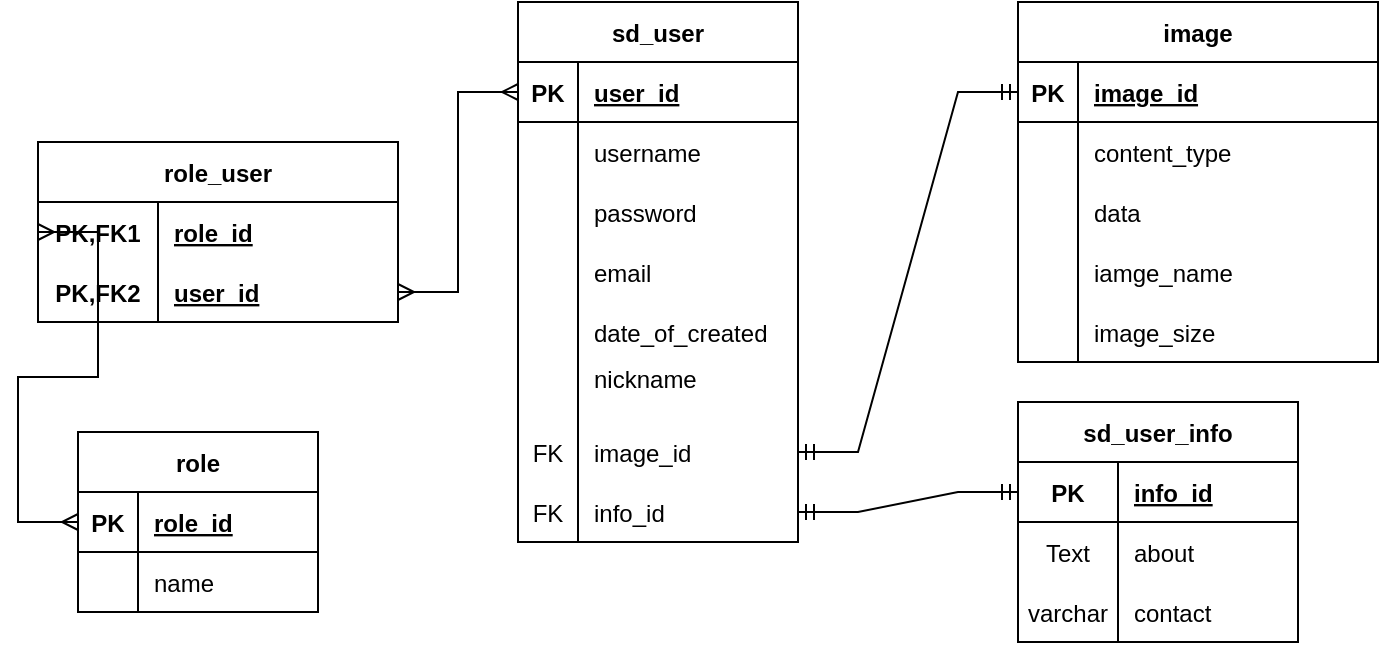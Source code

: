 <mxfile version="20.7.4" type="device"><diagram id="hrrn8Wp-lRcOCqdlefOW" name="Страница 1"><mxGraphModel dx="1361" dy="670" grid="1" gridSize="10" guides="1" tooltips="1" connect="1" arrows="1" fold="1" page="1" pageScale="1" pageWidth="827" pageHeight="1169" math="0" shadow="0"><root><mxCell id="0"/><mxCell id="1" parent="0"/><mxCell id="v9UvoVNsjW-k7Ogho7Xz-2" value="sd_user" style="shape=table;startSize=30;container=1;collapsible=1;childLayout=tableLayout;fixedRows=1;rowLines=0;fontStyle=1;align=center;resizeLast=1;" vertex="1" parent="1"><mxGeometry x="330" y="30" width="140" height="270" as="geometry"><mxRectangle x="190" y="170" width="70" height="30" as="alternateBounds"/></mxGeometry></mxCell><mxCell id="v9UvoVNsjW-k7Ogho7Xz-3" value="" style="shape=tableRow;horizontal=0;startSize=0;swimlaneHead=0;swimlaneBody=0;fillColor=none;collapsible=0;dropTarget=0;points=[[0,0.5],[1,0.5]];portConstraint=eastwest;top=0;left=0;right=0;bottom=1;" vertex="1" parent="v9UvoVNsjW-k7Ogho7Xz-2"><mxGeometry y="30" width="140" height="30" as="geometry"/></mxCell><mxCell id="v9UvoVNsjW-k7Ogho7Xz-4" value="PK" style="shape=partialRectangle;connectable=0;fillColor=none;top=0;left=0;bottom=0;right=0;fontStyle=1;overflow=hidden;" vertex="1" parent="v9UvoVNsjW-k7Ogho7Xz-3"><mxGeometry width="30" height="30" as="geometry"><mxRectangle width="30" height="30" as="alternateBounds"/></mxGeometry></mxCell><mxCell id="v9UvoVNsjW-k7Ogho7Xz-5" value="user_id" style="shape=partialRectangle;connectable=0;fillColor=none;top=0;left=0;bottom=0;right=0;align=left;spacingLeft=6;fontStyle=5;overflow=hidden;" vertex="1" parent="v9UvoVNsjW-k7Ogho7Xz-3"><mxGeometry x="30" width="110" height="30" as="geometry"><mxRectangle width="110" height="30" as="alternateBounds"/></mxGeometry></mxCell><mxCell id="v9UvoVNsjW-k7Ogho7Xz-6" value="" style="shape=tableRow;horizontal=0;startSize=0;swimlaneHead=0;swimlaneBody=0;fillColor=none;collapsible=0;dropTarget=0;points=[[0,0.5],[1,0.5]];portConstraint=eastwest;top=0;left=0;right=0;bottom=0;" vertex="1" parent="v9UvoVNsjW-k7Ogho7Xz-2"><mxGeometry y="60" width="140" height="30" as="geometry"/></mxCell><mxCell id="v9UvoVNsjW-k7Ogho7Xz-7" value="" style="shape=partialRectangle;connectable=0;fillColor=none;top=0;left=0;bottom=0;right=0;editable=1;overflow=hidden;" vertex="1" parent="v9UvoVNsjW-k7Ogho7Xz-6"><mxGeometry width="30" height="30" as="geometry"><mxRectangle width="30" height="30" as="alternateBounds"/></mxGeometry></mxCell><mxCell id="v9UvoVNsjW-k7Ogho7Xz-8" value="username" style="shape=partialRectangle;connectable=0;fillColor=none;top=0;left=0;bottom=0;right=0;align=left;spacingLeft=6;overflow=hidden;" vertex="1" parent="v9UvoVNsjW-k7Ogho7Xz-6"><mxGeometry x="30" width="110" height="30" as="geometry"><mxRectangle width="110" height="30" as="alternateBounds"/></mxGeometry></mxCell><mxCell id="v9UvoVNsjW-k7Ogho7Xz-9" value="" style="shape=tableRow;horizontal=0;startSize=0;swimlaneHead=0;swimlaneBody=0;fillColor=none;collapsible=0;dropTarget=0;points=[[0,0.5],[1,0.5]];portConstraint=eastwest;top=0;left=0;right=0;bottom=0;" vertex="1" parent="v9UvoVNsjW-k7Ogho7Xz-2"><mxGeometry y="90" width="140" height="30" as="geometry"/></mxCell><mxCell id="v9UvoVNsjW-k7Ogho7Xz-10" value="" style="shape=partialRectangle;connectable=0;fillColor=none;top=0;left=0;bottom=0;right=0;editable=1;overflow=hidden;" vertex="1" parent="v9UvoVNsjW-k7Ogho7Xz-9"><mxGeometry width="30" height="30" as="geometry"><mxRectangle width="30" height="30" as="alternateBounds"/></mxGeometry></mxCell><mxCell id="v9UvoVNsjW-k7Ogho7Xz-11" value="password" style="shape=partialRectangle;connectable=0;fillColor=none;top=0;left=0;bottom=0;right=0;align=left;spacingLeft=6;overflow=hidden;" vertex="1" parent="v9UvoVNsjW-k7Ogho7Xz-9"><mxGeometry x="30" width="110" height="30" as="geometry"><mxRectangle width="110" height="30" as="alternateBounds"/></mxGeometry></mxCell><mxCell id="v9UvoVNsjW-k7Ogho7Xz-12" value="" style="shape=tableRow;horizontal=0;startSize=0;swimlaneHead=0;swimlaneBody=0;fillColor=none;collapsible=0;dropTarget=0;points=[[0,0.5],[1,0.5]];portConstraint=eastwest;top=0;left=0;right=0;bottom=0;" vertex="1" parent="v9UvoVNsjW-k7Ogho7Xz-2"><mxGeometry y="120" width="140" height="30" as="geometry"/></mxCell><mxCell id="v9UvoVNsjW-k7Ogho7Xz-13" value="" style="shape=partialRectangle;connectable=0;fillColor=none;top=0;left=0;bottom=0;right=0;editable=1;overflow=hidden;" vertex="1" parent="v9UvoVNsjW-k7Ogho7Xz-12"><mxGeometry width="30" height="30" as="geometry"><mxRectangle width="30" height="30" as="alternateBounds"/></mxGeometry></mxCell><mxCell id="v9UvoVNsjW-k7Ogho7Xz-14" value="email" style="shape=partialRectangle;connectable=0;fillColor=none;top=0;left=0;bottom=0;right=0;align=left;spacingLeft=6;overflow=hidden;" vertex="1" parent="v9UvoVNsjW-k7Ogho7Xz-12"><mxGeometry x="30" width="110" height="30" as="geometry"><mxRectangle width="110" height="30" as="alternateBounds"/></mxGeometry></mxCell><mxCell id="v9UvoVNsjW-k7Ogho7Xz-15" value="" style="shape=tableRow;horizontal=0;startSize=0;swimlaneHead=0;swimlaneBody=0;fillColor=none;collapsible=0;dropTarget=0;points=[[0,0.5],[1,0.5]];portConstraint=eastwest;top=0;left=0;right=0;bottom=0;" vertex="1" parent="v9UvoVNsjW-k7Ogho7Xz-2"><mxGeometry y="150" width="140" height="30" as="geometry"/></mxCell><mxCell id="v9UvoVNsjW-k7Ogho7Xz-16" value="" style="shape=partialRectangle;connectable=0;fillColor=none;top=0;left=0;bottom=0;right=0;editable=1;overflow=hidden;" vertex="1" parent="v9UvoVNsjW-k7Ogho7Xz-15"><mxGeometry width="30" height="30" as="geometry"><mxRectangle width="30" height="30" as="alternateBounds"/></mxGeometry></mxCell><mxCell id="v9UvoVNsjW-k7Ogho7Xz-17" value="date_of_created" style="shape=partialRectangle;connectable=0;fillColor=none;top=0;left=0;bottom=0;right=0;align=left;spacingLeft=6;overflow=hidden;" vertex="1" parent="v9UvoVNsjW-k7Ogho7Xz-15"><mxGeometry x="30" width="110" height="30" as="geometry"><mxRectangle width="110" height="30" as="alternateBounds"/></mxGeometry></mxCell><mxCell id="v9UvoVNsjW-k7Ogho7Xz-18" value="" style="shape=tableRow;horizontal=0;startSize=0;swimlaneHead=0;swimlaneBody=0;fillColor=none;collapsible=0;dropTarget=0;points=[[0,0.5],[1,0.5]];portConstraint=eastwest;top=0;left=0;right=0;bottom=0;" vertex="1" parent="v9UvoVNsjW-k7Ogho7Xz-2"><mxGeometry y="180" width="140" height="30" as="geometry"/></mxCell><mxCell id="v9UvoVNsjW-k7Ogho7Xz-19" value="" style="shape=partialRectangle;connectable=0;fillColor=none;top=0;left=0;bottom=0;right=0;editable=1;overflow=hidden;" vertex="1" parent="v9UvoVNsjW-k7Ogho7Xz-18"><mxGeometry width="30" height="30" as="geometry"><mxRectangle width="30" height="30" as="alternateBounds"/></mxGeometry></mxCell><mxCell id="v9UvoVNsjW-k7Ogho7Xz-20" value="nickname&#10;" style="shape=partialRectangle;connectable=0;fillColor=none;top=0;left=0;bottom=0;right=0;align=left;spacingLeft=6;overflow=hidden;" vertex="1" parent="v9UvoVNsjW-k7Ogho7Xz-18"><mxGeometry x="30" width="110" height="30" as="geometry"><mxRectangle width="110" height="30" as="alternateBounds"/></mxGeometry></mxCell><mxCell id="v9UvoVNsjW-k7Ogho7Xz-21" value="" style="shape=tableRow;horizontal=0;startSize=0;swimlaneHead=0;swimlaneBody=0;fillColor=none;collapsible=0;dropTarget=0;points=[[0,0.5],[1,0.5]];portConstraint=eastwest;top=0;left=0;right=0;bottom=0;" vertex="1" parent="v9UvoVNsjW-k7Ogho7Xz-2"><mxGeometry y="210" width="140" height="30" as="geometry"/></mxCell><mxCell id="v9UvoVNsjW-k7Ogho7Xz-22" value="FK" style="shape=partialRectangle;connectable=0;fillColor=none;top=0;left=0;bottom=0;right=0;editable=1;overflow=hidden;" vertex="1" parent="v9UvoVNsjW-k7Ogho7Xz-21"><mxGeometry width="30" height="30" as="geometry"><mxRectangle width="30" height="30" as="alternateBounds"/></mxGeometry></mxCell><mxCell id="v9UvoVNsjW-k7Ogho7Xz-23" value="image_id" style="shape=partialRectangle;connectable=0;fillColor=none;top=0;left=0;bottom=0;right=0;align=left;spacingLeft=6;overflow=hidden;" vertex="1" parent="v9UvoVNsjW-k7Ogho7Xz-21"><mxGeometry x="30" width="110" height="30" as="geometry"><mxRectangle width="110" height="30" as="alternateBounds"/></mxGeometry></mxCell><mxCell id="v9UvoVNsjW-k7Ogho7Xz-24" value="" style="shape=tableRow;horizontal=0;startSize=0;swimlaneHead=0;swimlaneBody=0;fillColor=none;collapsible=0;dropTarget=0;points=[[0,0.5],[1,0.5]];portConstraint=eastwest;top=0;left=0;right=0;bottom=0;" vertex="1" parent="v9UvoVNsjW-k7Ogho7Xz-2"><mxGeometry y="240" width="140" height="30" as="geometry"/></mxCell><mxCell id="v9UvoVNsjW-k7Ogho7Xz-25" value="FK" style="shape=partialRectangle;connectable=0;fillColor=none;top=0;left=0;bottom=0;right=0;editable=1;overflow=hidden;" vertex="1" parent="v9UvoVNsjW-k7Ogho7Xz-24"><mxGeometry width="30" height="30" as="geometry"><mxRectangle width="30" height="30" as="alternateBounds"/></mxGeometry></mxCell><mxCell id="v9UvoVNsjW-k7Ogho7Xz-26" value="info_id" style="shape=partialRectangle;connectable=0;fillColor=none;top=0;left=0;bottom=0;right=0;align=left;spacingLeft=6;overflow=hidden;" vertex="1" parent="v9UvoVNsjW-k7Ogho7Xz-24"><mxGeometry x="30" width="110" height="30" as="geometry"><mxRectangle width="110" height="30" as="alternateBounds"/></mxGeometry></mxCell><mxCell id="v9UvoVNsjW-k7Ogho7Xz-27" value="image" style="shape=table;startSize=30;container=1;collapsible=1;childLayout=tableLayout;fixedRows=1;rowLines=0;fontStyle=1;align=center;resizeLast=1;" vertex="1" parent="1"><mxGeometry x="580" y="30" width="180" height="180" as="geometry"/></mxCell><mxCell id="v9UvoVNsjW-k7Ogho7Xz-28" value="" style="shape=tableRow;horizontal=0;startSize=0;swimlaneHead=0;swimlaneBody=0;fillColor=none;collapsible=0;dropTarget=0;points=[[0,0.5],[1,0.5]];portConstraint=eastwest;top=0;left=0;right=0;bottom=1;" vertex="1" parent="v9UvoVNsjW-k7Ogho7Xz-27"><mxGeometry y="30" width="180" height="30" as="geometry"/></mxCell><mxCell id="v9UvoVNsjW-k7Ogho7Xz-29" value="PK" style="shape=partialRectangle;connectable=0;fillColor=none;top=0;left=0;bottom=0;right=0;fontStyle=1;overflow=hidden;" vertex="1" parent="v9UvoVNsjW-k7Ogho7Xz-28"><mxGeometry width="30" height="30" as="geometry"><mxRectangle width="30" height="30" as="alternateBounds"/></mxGeometry></mxCell><mxCell id="v9UvoVNsjW-k7Ogho7Xz-30" value="image_id" style="shape=partialRectangle;connectable=0;fillColor=none;top=0;left=0;bottom=0;right=0;align=left;spacingLeft=6;fontStyle=5;overflow=hidden;" vertex="1" parent="v9UvoVNsjW-k7Ogho7Xz-28"><mxGeometry x="30" width="150" height="30" as="geometry"><mxRectangle width="150" height="30" as="alternateBounds"/></mxGeometry></mxCell><mxCell id="v9UvoVNsjW-k7Ogho7Xz-31" value="" style="shape=tableRow;horizontal=0;startSize=0;swimlaneHead=0;swimlaneBody=0;fillColor=none;collapsible=0;dropTarget=0;points=[[0,0.5],[1,0.5]];portConstraint=eastwest;top=0;left=0;right=0;bottom=0;" vertex="1" parent="v9UvoVNsjW-k7Ogho7Xz-27"><mxGeometry y="60" width="180" height="30" as="geometry"/></mxCell><mxCell id="v9UvoVNsjW-k7Ogho7Xz-32" value="" style="shape=partialRectangle;connectable=0;fillColor=none;top=0;left=0;bottom=0;right=0;editable=1;overflow=hidden;" vertex="1" parent="v9UvoVNsjW-k7Ogho7Xz-31"><mxGeometry width="30" height="30" as="geometry"><mxRectangle width="30" height="30" as="alternateBounds"/></mxGeometry></mxCell><mxCell id="v9UvoVNsjW-k7Ogho7Xz-33" value="content_type" style="shape=partialRectangle;connectable=0;fillColor=none;top=0;left=0;bottom=0;right=0;align=left;spacingLeft=6;overflow=hidden;" vertex="1" parent="v9UvoVNsjW-k7Ogho7Xz-31"><mxGeometry x="30" width="150" height="30" as="geometry"><mxRectangle width="150" height="30" as="alternateBounds"/></mxGeometry></mxCell><mxCell id="v9UvoVNsjW-k7Ogho7Xz-34" value="" style="shape=tableRow;horizontal=0;startSize=0;swimlaneHead=0;swimlaneBody=0;fillColor=none;collapsible=0;dropTarget=0;points=[[0,0.5],[1,0.5]];portConstraint=eastwest;top=0;left=0;right=0;bottom=0;" vertex="1" parent="v9UvoVNsjW-k7Ogho7Xz-27"><mxGeometry y="90" width="180" height="30" as="geometry"/></mxCell><mxCell id="v9UvoVNsjW-k7Ogho7Xz-35" value="" style="shape=partialRectangle;connectable=0;fillColor=none;top=0;left=0;bottom=0;right=0;editable=1;overflow=hidden;" vertex="1" parent="v9UvoVNsjW-k7Ogho7Xz-34"><mxGeometry width="30" height="30" as="geometry"><mxRectangle width="30" height="30" as="alternateBounds"/></mxGeometry></mxCell><mxCell id="v9UvoVNsjW-k7Ogho7Xz-36" value="data" style="shape=partialRectangle;connectable=0;fillColor=none;top=0;left=0;bottom=0;right=0;align=left;spacingLeft=6;overflow=hidden;" vertex="1" parent="v9UvoVNsjW-k7Ogho7Xz-34"><mxGeometry x="30" width="150" height="30" as="geometry"><mxRectangle width="150" height="30" as="alternateBounds"/></mxGeometry></mxCell><mxCell id="v9UvoVNsjW-k7Ogho7Xz-37" value="" style="shape=tableRow;horizontal=0;startSize=0;swimlaneHead=0;swimlaneBody=0;fillColor=none;collapsible=0;dropTarget=0;points=[[0,0.5],[1,0.5]];portConstraint=eastwest;top=0;left=0;right=0;bottom=0;" vertex="1" parent="v9UvoVNsjW-k7Ogho7Xz-27"><mxGeometry y="120" width="180" height="30" as="geometry"/></mxCell><mxCell id="v9UvoVNsjW-k7Ogho7Xz-38" value="" style="shape=partialRectangle;connectable=0;fillColor=none;top=0;left=0;bottom=0;right=0;editable=1;overflow=hidden;" vertex="1" parent="v9UvoVNsjW-k7Ogho7Xz-37"><mxGeometry width="30" height="30" as="geometry"><mxRectangle width="30" height="30" as="alternateBounds"/></mxGeometry></mxCell><mxCell id="v9UvoVNsjW-k7Ogho7Xz-39" value="iamge_name" style="shape=partialRectangle;connectable=0;fillColor=none;top=0;left=0;bottom=0;right=0;align=left;spacingLeft=6;overflow=hidden;" vertex="1" parent="v9UvoVNsjW-k7Ogho7Xz-37"><mxGeometry x="30" width="150" height="30" as="geometry"><mxRectangle width="150" height="30" as="alternateBounds"/></mxGeometry></mxCell><mxCell id="v9UvoVNsjW-k7Ogho7Xz-40" value="" style="shape=tableRow;horizontal=0;startSize=0;swimlaneHead=0;swimlaneBody=0;fillColor=none;collapsible=0;dropTarget=0;points=[[0,0.5],[1,0.5]];portConstraint=eastwest;top=0;left=0;right=0;bottom=0;" vertex="1" parent="v9UvoVNsjW-k7Ogho7Xz-27"><mxGeometry y="150" width="180" height="30" as="geometry"/></mxCell><mxCell id="v9UvoVNsjW-k7Ogho7Xz-41" value="" style="shape=partialRectangle;connectable=0;fillColor=none;top=0;left=0;bottom=0;right=0;editable=1;overflow=hidden;" vertex="1" parent="v9UvoVNsjW-k7Ogho7Xz-40"><mxGeometry width="30" height="30" as="geometry"><mxRectangle width="30" height="30" as="alternateBounds"/></mxGeometry></mxCell><mxCell id="v9UvoVNsjW-k7Ogho7Xz-42" value="image_size" style="shape=partialRectangle;connectable=0;fillColor=none;top=0;left=0;bottom=0;right=0;align=left;spacingLeft=6;overflow=hidden;" vertex="1" parent="v9UvoVNsjW-k7Ogho7Xz-40"><mxGeometry x="30" width="150" height="30" as="geometry"><mxRectangle width="150" height="30" as="alternateBounds"/></mxGeometry></mxCell><mxCell id="v9UvoVNsjW-k7Ogho7Xz-43" value="" style="edgeStyle=entityRelationEdgeStyle;fontSize=12;html=1;endArrow=ERmandOne;startArrow=ERmandOne;rounded=0;exitX=1;exitY=0.5;exitDx=0;exitDy=0;entryX=0;entryY=0.5;entryDx=0;entryDy=0;" edge="1" parent="1" source="v9UvoVNsjW-k7Ogho7Xz-21" target="v9UvoVNsjW-k7Ogho7Xz-28"><mxGeometry x="0.509" y="136" width="100" height="100" relative="1" as="geometry"><mxPoint x="420" y="380" as="sourcePoint"/><mxPoint x="520" y="280" as="targetPoint"/><mxPoint as="offset"/></mxGeometry></mxCell><mxCell id="v9UvoVNsjW-k7Ogho7Xz-44" value="sd_user_info" style="shape=table;startSize=30;container=1;collapsible=1;childLayout=tableLayout;fixedRows=1;rowLines=0;fontStyle=1;align=center;resizeLast=1;" vertex="1" parent="1"><mxGeometry x="580" y="230" width="140" height="120" as="geometry"/></mxCell><mxCell id="v9UvoVNsjW-k7Ogho7Xz-45" value="" style="shape=tableRow;horizontal=0;startSize=0;swimlaneHead=0;swimlaneBody=0;fillColor=none;collapsible=0;dropTarget=0;points=[[0,0.5],[1,0.5]];portConstraint=eastwest;top=0;left=0;right=0;bottom=1;" vertex="1" parent="v9UvoVNsjW-k7Ogho7Xz-44"><mxGeometry y="30" width="140" height="30" as="geometry"/></mxCell><mxCell id="v9UvoVNsjW-k7Ogho7Xz-46" value="PK" style="shape=partialRectangle;connectable=0;fillColor=none;top=0;left=0;bottom=0;right=0;fontStyle=1;overflow=hidden;" vertex="1" parent="v9UvoVNsjW-k7Ogho7Xz-45"><mxGeometry width="50" height="30" as="geometry"><mxRectangle width="50" height="30" as="alternateBounds"/></mxGeometry></mxCell><mxCell id="v9UvoVNsjW-k7Ogho7Xz-47" value="info_id" style="shape=partialRectangle;connectable=0;fillColor=none;top=0;left=0;bottom=0;right=0;align=left;spacingLeft=6;fontStyle=5;overflow=hidden;" vertex="1" parent="v9UvoVNsjW-k7Ogho7Xz-45"><mxGeometry x="50" width="90" height="30" as="geometry"><mxRectangle width="90" height="30" as="alternateBounds"/></mxGeometry></mxCell><mxCell id="v9UvoVNsjW-k7Ogho7Xz-48" value="" style="shape=tableRow;horizontal=0;startSize=0;swimlaneHead=0;swimlaneBody=0;fillColor=none;collapsible=0;dropTarget=0;points=[[0,0.5],[1,0.5]];portConstraint=eastwest;top=0;left=0;right=0;bottom=0;" vertex="1" parent="v9UvoVNsjW-k7Ogho7Xz-44"><mxGeometry y="60" width="140" height="30" as="geometry"/></mxCell><mxCell id="v9UvoVNsjW-k7Ogho7Xz-49" value="Text" style="shape=partialRectangle;connectable=0;fillColor=none;top=0;left=0;bottom=0;right=0;editable=1;overflow=hidden;" vertex="1" parent="v9UvoVNsjW-k7Ogho7Xz-48"><mxGeometry width="50" height="30" as="geometry"><mxRectangle width="50" height="30" as="alternateBounds"/></mxGeometry></mxCell><mxCell id="v9UvoVNsjW-k7Ogho7Xz-50" value="about" style="shape=partialRectangle;connectable=0;fillColor=none;top=0;left=0;bottom=0;right=0;align=left;spacingLeft=6;overflow=hidden;" vertex="1" parent="v9UvoVNsjW-k7Ogho7Xz-48"><mxGeometry x="50" width="90" height="30" as="geometry"><mxRectangle width="90" height="30" as="alternateBounds"/></mxGeometry></mxCell><mxCell id="v9UvoVNsjW-k7Ogho7Xz-51" value="" style="shape=tableRow;horizontal=0;startSize=0;swimlaneHead=0;swimlaneBody=0;fillColor=none;collapsible=0;dropTarget=0;points=[[0,0.5],[1,0.5]];portConstraint=eastwest;top=0;left=0;right=0;bottom=0;" vertex="1" parent="v9UvoVNsjW-k7Ogho7Xz-44"><mxGeometry y="90" width="140" height="30" as="geometry"/></mxCell><mxCell id="v9UvoVNsjW-k7Ogho7Xz-52" value="varchar" style="shape=partialRectangle;connectable=0;fillColor=none;top=0;left=0;bottom=0;right=0;editable=1;overflow=hidden;" vertex="1" parent="v9UvoVNsjW-k7Ogho7Xz-51"><mxGeometry width="50" height="30" as="geometry"><mxRectangle width="50" height="30" as="alternateBounds"/></mxGeometry></mxCell><mxCell id="v9UvoVNsjW-k7Ogho7Xz-53" value="contact" style="shape=partialRectangle;connectable=0;fillColor=none;top=0;left=0;bottom=0;right=0;align=left;spacingLeft=6;overflow=hidden;" vertex="1" parent="v9UvoVNsjW-k7Ogho7Xz-51"><mxGeometry x="50" width="90" height="30" as="geometry"><mxRectangle width="90" height="30" as="alternateBounds"/></mxGeometry></mxCell><mxCell id="v9UvoVNsjW-k7Ogho7Xz-57" value="" style="edgeStyle=entityRelationEdgeStyle;fontSize=12;html=1;endArrow=ERmandOne;startArrow=ERmandOne;rounded=0;entryX=0;entryY=0.5;entryDx=0;entryDy=0;exitX=1;exitY=0.5;exitDx=0;exitDy=0;" edge="1" parent="1" source="v9UvoVNsjW-k7Ogho7Xz-24" target="v9UvoVNsjW-k7Ogho7Xz-45"><mxGeometry width="100" height="100" relative="1" as="geometry"><mxPoint x="420" y="380" as="sourcePoint"/><mxPoint x="520" y="280" as="targetPoint"/></mxGeometry></mxCell><mxCell id="v9UvoVNsjW-k7Ogho7Xz-58" value="role" style="shape=table;startSize=30;container=1;collapsible=1;childLayout=tableLayout;fixedRows=1;rowLines=0;fontStyle=1;align=center;resizeLast=1;" vertex="1" parent="1"><mxGeometry x="110" y="245" width="120" height="90" as="geometry"/></mxCell><mxCell id="v9UvoVNsjW-k7Ogho7Xz-59" value="" style="shape=tableRow;horizontal=0;startSize=0;swimlaneHead=0;swimlaneBody=0;fillColor=none;collapsible=0;dropTarget=0;points=[[0,0.5],[1,0.5]];portConstraint=eastwest;top=0;left=0;right=0;bottom=1;" vertex="1" parent="v9UvoVNsjW-k7Ogho7Xz-58"><mxGeometry y="30" width="120" height="30" as="geometry"/></mxCell><mxCell id="v9UvoVNsjW-k7Ogho7Xz-60" value="PK" style="shape=partialRectangle;connectable=0;fillColor=none;top=0;left=0;bottom=0;right=0;fontStyle=1;overflow=hidden;" vertex="1" parent="v9UvoVNsjW-k7Ogho7Xz-59"><mxGeometry width="30" height="30" as="geometry"><mxRectangle width="30" height="30" as="alternateBounds"/></mxGeometry></mxCell><mxCell id="v9UvoVNsjW-k7Ogho7Xz-61" value="role_id" style="shape=partialRectangle;connectable=0;fillColor=none;top=0;left=0;bottom=0;right=0;align=left;spacingLeft=6;fontStyle=5;overflow=hidden;" vertex="1" parent="v9UvoVNsjW-k7Ogho7Xz-59"><mxGeometry x="30" width="90" height="30" as="geometry"><mxRectangle width="90" height="30" as="alternateBounds"/></mxGeometry></mxCell><mxCell id="v9UvoVNsjW-k7Ogho7Xz-62" value="" style="shape=tableRow;horizontal=0;startSize=0;swimlaneHead=0;swimlaneBody=0;fillColor=none;collapsible=0;dropTarget=0;points=[[0,0.5],[1,0.5]];portConstraint=eastwest;top=0;left=0;right=0;bottom=0;" vertex="1" parent="v9UvoVNsjW-k7Ogho7Xz-58"><mxGeometry y="60" width="120" height="30" as="geometry"/></mxCell><mxCell id="v9UvoVNsjW-k7Ogho7Xz-63" value="" style="shape=partialRectangle;connectable=0;fillColor=none;top=0;left=0;bottom=0;right=0;editable=1;overflow=hidden;" vertex="1" parent="v9UvoVNsjW-k7Ogho7Xz-62"><mxGeometry width="30" height="30" as="geometry"><mxRectangle width="30" height="30" as="alternateBounds"/></mxGeometry></mxCell><mxCell id="v9UvoVNsjW-k7Ogho7Xz-64" value="name" style="shape=partialRectangle;connectable=0;fillColor=none;top=0;left=0;bottom=0;right=0;align=left;spacingLeft=6;overflow=hidden;" vertex="1" parent="v9UvoVNsjW-k7Ogho7Xz-62"><mxGeometry x="30" width="90" height="30" as="geometry"><mxRectangle width="90" height="30" as="alternateBounds"/></mxGeometry></mxCell><mxCell id="v9UvoVNsjW-k7Ogho7Xz-71" value="role_user" style="shape=table;startSize=30;container=1;collapsible=1;childLayout=tableLayout;fixedRows=1;rowLines=0;fontStyle=1;align=center;resizeLast=1;" vertex="1" parent="1"><mxGeometry x="90" y="100" width="180" height="90" as="geometry"/></mxCell><mxCell id="v9UvoVNsjW-k7Ogho7Xz-72" value="" style="shape=tableRow;horizontal=0;startSize=0;swimlaneHead=0;swimlaneBody=0;fillColor=none;collapsible=0;dropTarget=0;points=[[0,0.5],[1,0.5]];portConstraint=eastwest;top=0;left=0;right=0;bottom=0;" vertex="1" parent="v9UvoVNsjW-k7Ogho7Xz-71"><mxGeometry y="30" width="180" height="30" as="geometry"/></mxCell><mxCell id="v9UvoVNsjW-k7Ogho7Xz-73" value="PK,FK1" style="shape=partialRectangle;connectable=0;fillColor=none;top=0;left=0;bottom=0;right=0;fontStyle=1;overflow=hidden;" vertex="1" parent="v9UvoVNsjW-k7Ogho7Xz-72"><mxGeometry width="60" height="30" as="geometry"><mxRectangle width="60" height="30" as="alternateBounds"/></mxGeometry></mxCell><mxCell id="v9UvoVNsjW-k7Ogho7Xz-74" value="role_id" style="shape=partialRectangle;connectable=0;fillColor=none;top=0;left=0;bottom=0;right=0;align=left;spacingLeft=6;fontStyle=5;overflow=hidden;" vertex="1" parent="v9UvoVNsjW-k7Ogho7Xz-72"><mxGeometry x="60" width="120" height="30" as="geometry"><mxRectangle width="120" height="30" as="alternateBounds"/></mxGeometry></mxCell><mxCell id="v9UvoVNsjW-k7Ogho7Xz-75" value="" style="shape=tableRow;horizontal=0;startSize=0;swimlaneHead=0;swimlaneBody=0;fillColor=none;collapsible=0;dropTarget=0;points=[[0,0.5],[1,0.5]];portConstraint=eastwest;top=0;left=0;right=0;bottom=1;" vertex="1" parent="v9UvoVNsjW-k7Ogho7Xz-71"><mxGeometry y="60" width="180" height="30" as="geometry"/></mxCell><mxCell id="v9UvoVNsjW-k7Ogho7Xz-76" value="PK,FK2" style="shape=partialRectangle;connectable=0;fillColor=none;top=0;left=0;bottom=0;right=0;fontStyle=1;overflow=hidden;" vertex="1" parent="v9UvoVNsjW-k7Ogho7Xz-75"><mxGeometry width="60" height="30" as="geometry"><mxRectangle width="60" height="30" as="alternateBounds"/></mxGeometry></mxCell><mxCell id="v9UvoVNsjW-k7Ogho7Xz-77" value="user_id" style="shape=partialRectangle;connectable=0;fillColor=none;top=0;left=0;bottom=0;right=0;align=left;spacingLeft=6;fontStyle=5;overflow=hidden;" vertex="1" parent="v9UvoVNsjW-k7Ogho7Xz-75"><mxGeometry x="60" width="120" height="30" as="geometry"><mxRectangle width="120" height="30" as="alternateBounds"/></mxGeometry></mxCell><mxCell id="v9UvoVNsjW-k7Ogho7Xz-84" value="" style="edgeStyle=entityRelationEdgeStyle;fontSize=12;html=1;endArrow=ERmany;startArrow=ERmany;rounded=0;entryX=0;entryY=0.5;entryDx=0;entryDy=0;exitX=1;exitY=0.5;exitDx=0;exitDy=0;" edge="1" parent="1" source="v9UvoVNsjW-k7Ogho7Xz-75" target="v9UvoVNsjW-k7Ogho7Xz-3"><mxGeometry x="-1" y="238" width="100" height="100" relative="1" as="geometry"><mxPoint x="160" y="280" as="sourcePoint"/><mxPoint x="260" y="180" as="targetPoint"/><mxPoint x="-220" y="148" as="offset"/></mxGeometry></mxCell><mxCell id="v9UvoVNsjW-k7Ogho7Xz-85" value="" style="edgeStyle=entityRelationEdgeStyle;fontSize=12;html=1;endArrow=ERmany;startArrow=ERmany;rounded=0;entryX=0;entryY=0.5;entryDx=0;entryDy=0;exitX=0;exitY=0.5;exitDx=0;exitDy=0;" edge="1" parent="1" source="v9UvoVNsjW-k7Ogho7Xz-72" target="v9UvoVNsjW-k7Ogho7Xz-59"><mxGeometry width="100" height="100" relative="1" as="geometry"><mxPoint x="30" y="280" as="sourcePoint"/><mxPoint x="90" y="145" as="targetPoint"/></mxGeometry></mxCell></root></mxGraphModel></diagram></mxfile>